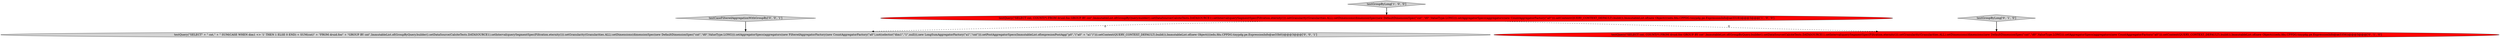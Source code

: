 digraph {
5 [style = filled, label = "testCaseFilteredAggregationWithGroupBy['0', '0', '1']", fillcolor = lightgray, shape = diamond image = "AAA0AAABBB3BBB"];
4 [style = filled, label = "testQuery(\"SELECT\" + \" cnt,\" + \" SUM(CASE WHEN dim1 <> '1' THEN 1 ELSE 0 END) + SUM(cnt)\" + \"FROM druid.foo\" + \"GROUP BY cnt\",ImmutableList.of(GroupByQuery.builder().setDataSource(CalciteTests.DATASOURCE1).setInterval(querySegmentSpec(Filtration.eternity())).setGranularity(Granularities.ALL).setDimensions(dimensionSpec(new DefaultDimensionSpec(\"cnt\",\"d0\",ValueType.LONG))).setAggregatorSpecs(aggregators(new FilteredAggregatorFactory(new CountAggregatorFactory(\"a0\"),not(selector(\"dim1\",\"1\",null))),new LongSumAggregatorFactory(\"a1\",\"cnt\"))).setPostAggregatorSpecs(ImmutableList.of(expresionPostAgg(\"p0\",\"(\"a0\" + \"a1\")\"))).setContext(QUERY_CONTEXT_DEFAULT).build()),ImmutableList.of(new Object((((edu.fdu.CPPDG.tinypdg.pe.ExpressionInfo@ae33b0))@@@3@@@['0', '0', '1']", fillcolor = lightgray, shape = ellipse image = "AAA0AAABBB3BBB"];
1 [style = filled, label = "testGroupByLong['1', '0', '0']", fillcolor = lightgray, shape = diamond image = "AAA0AAABBB1BBB"];
3 [style = filled, label = "testGroupByLong['0', '1', '0']", fillcolor = lightgray, shape = diamond image = "AAA0AAABBB2BBB"];
2 [style = filled, label = "testQuery(\"SELECT cnt, COUNT(*) FROM druid.foo GROUP BY cnt\",ImmutableList.of(GroupByQuery.builder().setDataSource(CalciteTests.DATASOURCE1).setInterval(querySegmentSpec(Filtration.eternity())).setGranularity(Granularities.ALL).setDimensions(dimensions(new DefaultDimensionSpec(\"cnt\",\"d0\",ValueType.LONG))).setAggregatorSpecs(aggregators(new CountAggregatorFactory(\"a0\"))).setContext(QUERY_CONTEXT_DEFAULT).build()),ImmutableList.of(new Object((((edu.fdu.CPPDG.tinypdg.pe.ExpressionInfo@ae3356))@@@3@@@['0', '1', '0']", fillcolor = red, shape = ellipse image = "AAA1AAABBB2BBB"];
0 [style = filled, label = "testQuery(\"SELECT cnt, COUNT(*) FROM druid.foo GROUP BY cnt\",ImmutableList.of(GroupByQuery.builder().setDataSource(CalciteTests.DATASOURCE1).setInterval(querySegmentSpec(Filtration.eternity())).setGranularity(Granularities.ALL).setDimensions(dimensionSpec(new DefaultDimensionSpec(\"cnt\",\"d0\",ValueType.LONG))).setAggregatorSpecs(aggregators(new CountAggregatorFactory(\"a0\"))).setContext(QUERY_CONTEXT_DEFAULT).build()),ImmutableList.of(new Object((((edu.fdu.CPPDG.tinypdg.pe.ExpressionInfo@ae3318))@@@3@@@['1', '0', '0']", fillcolor = red, shape = ellipse image = "AAA1AAABBB1BBB"];
0->2 [style = dashed, label="0"];
0->4 [style = dashed, label="0"];
1->0 [style = bold, label=""];
3->2 [style = bold, label=""];
5->4 [style = bold, label=""];
}
